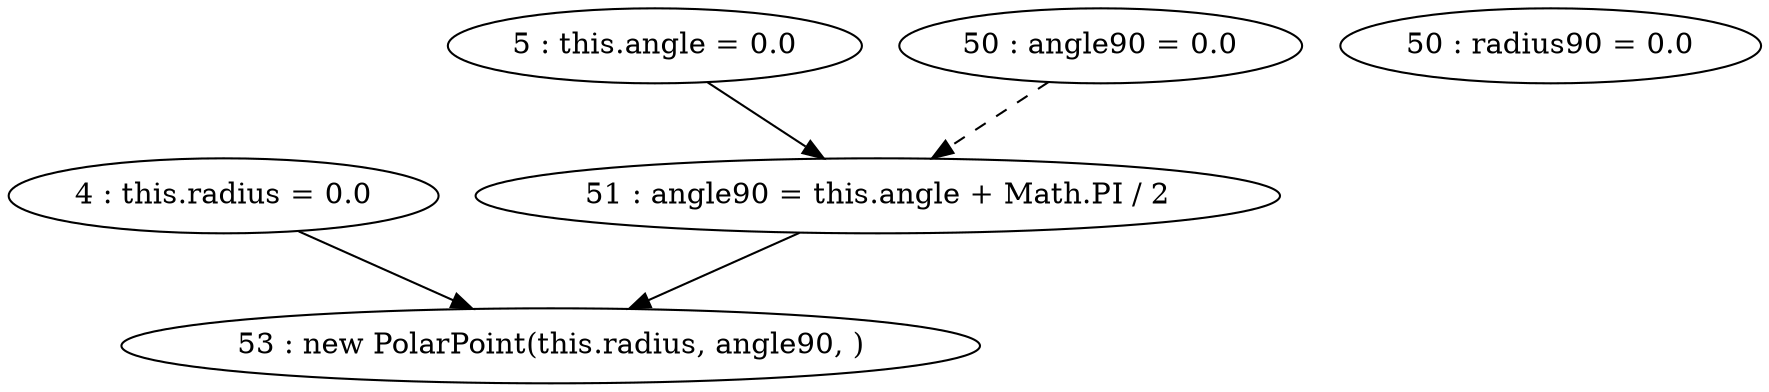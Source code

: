 digraph G {
"4 : this.radius = 0.0"
"4 : this.radius = 0.0" -> "53 : new PolarPoint(this.radius, angle90, )"
"5 : this.angle = 0.0"
"5 : this.angle = 0.0" -> "51 : angle90 = this.angle + Math.PI / 2"
"50 : radius90 = 0.0"
"50 : angle90 = 0.0"
"50 : angle90 = 0.0" -> "51 : angle90 = this.angle + Math.PI / 2" [style=dashed]
"51 : angle90 = this.angle + Math.PI / 2"
"51 : angle90 = this.angle + Math.PI / 2" -> "53 : new PolarPoint(this.radius, angle90, )"
"53 : new PolarPoint(this.radius, angle90, )"
}